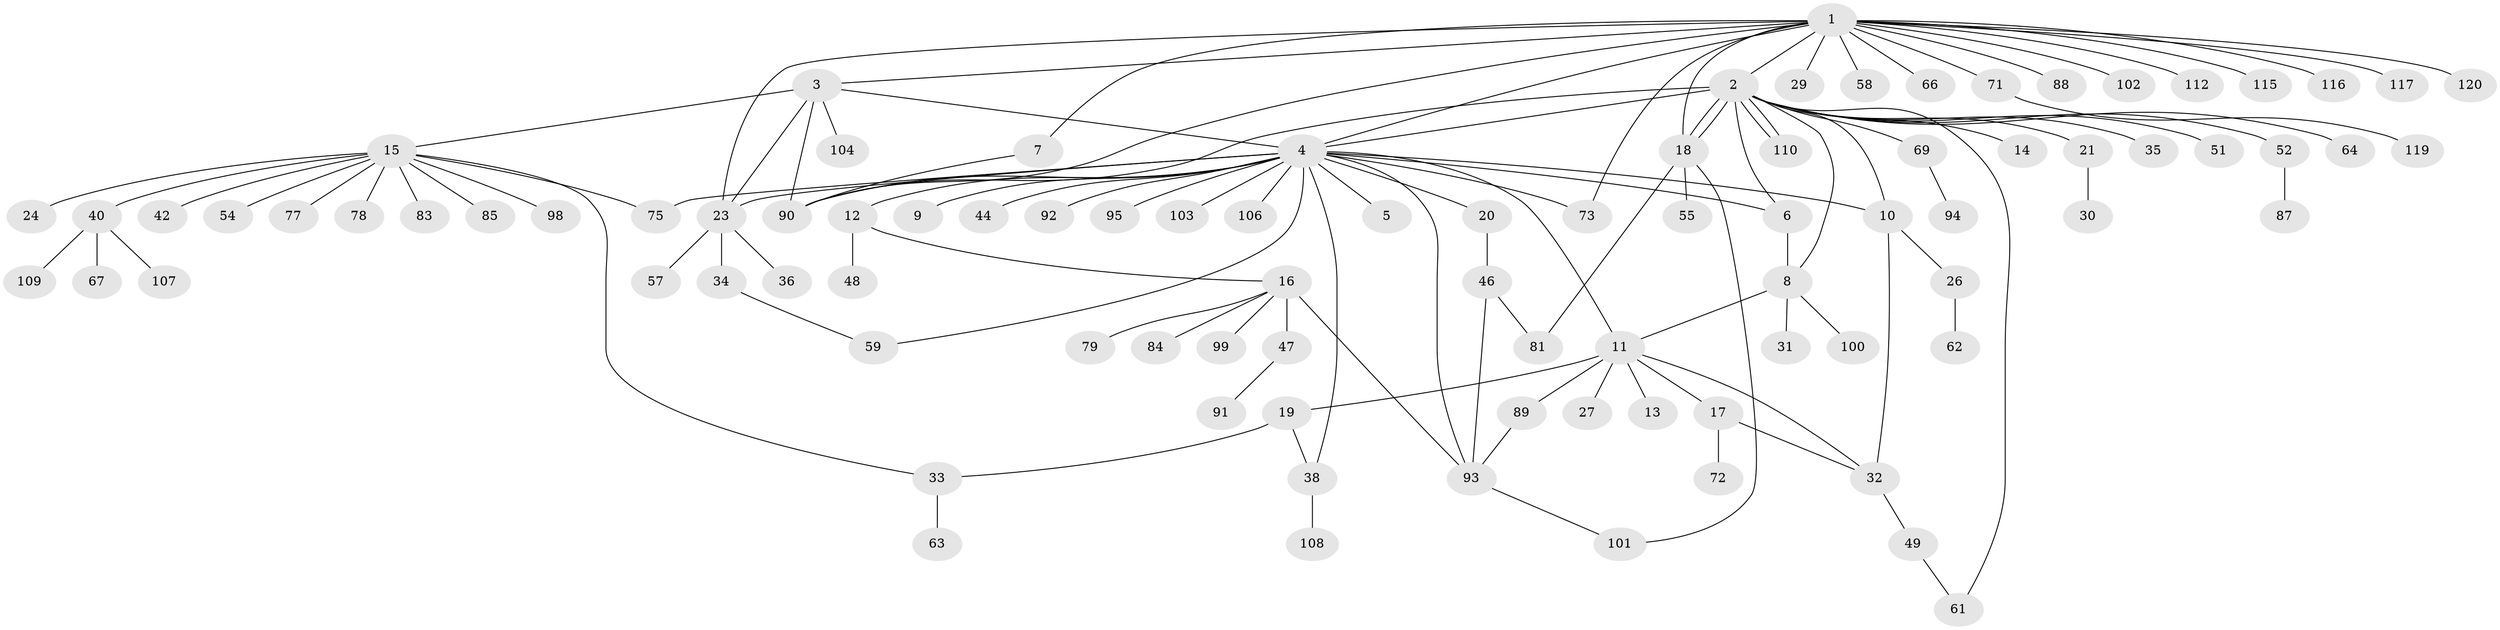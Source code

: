 // Generated by graph-tools (version 1.1) at 2025/51/02/27/25 19:51:54]
// undirected, 93 vertices, 120 edges
graph export_dot {
graph [start="1"]
  node [color=gray90,style=filled];
  1 [super="+45"];
  2 [super="+41"];
  3;
  4 [super="+65"];
  5;
  6 [super="+39"];
  7;
  8 [super="+22"];
  9;
  10 [super="+80"];
  11 [super="+74"];
  12 [super="+70"];
  13;
  14;
  15 [super="+25"];
  16 [super="+43"];
  17 [super="+37"];
  18 [super="+76"];
  19 [super="+56"];
  20 [super="+111"];
  21;
  23 [super="+28"];
  24;
  26;
  27 [super="+68"];
  29;
  30;
  31 [super="+86"];
  32;
  33 [super="+53"];
  34;
  35;
  36;
  38;
  40;
  42;
  44;
  46 [super="+60"];
  47 [super="+50"];
  48 [super="+113"];
  49;
  51;
  52 [super="+82"];
  54;
  55;
  57 [super="+118"];
  58;
  59 [super="+96"];
  61;
  62;
  63;
  64;
  66;
  67;
  69;
  71;
  72;
  73;
  75;
  77;
  78;
  79;
  81;
  83;
  84;
  85;
  87;
  88;
  89;
  90 [super="+114"];
  91;
  92;
  93 [super="+97"];
  94;
  95;
  98;
  99;
  100;
  101 [super="+105"];
  102;
  103;
  104;
  106;
  107;
  108;
  109;
  110;
  112;
  115;
  116;
  117;
  119;
  120;
  1 -- 2;
  1 -- 3;
  1 -- 4 [weight=2];
  1 -- 7;
  1 -- 18;
  1 -- 23;
  1 -- 29;
  1 -- 73;
  1 -- 88;
  1 -- 102;
  1 -- 112;
  1 -- 115;
  1 -- 116;
  1 -- 117;
  1 -- 120;
  1 -- 66;
  1 -- 71;
  1 -- 58;
  1 -- 90;
  2 -- 6;
  2 -- 8;
  2 -- 14;
  2 -- 18;
  2 -- 18;
  2 -- 21;
  2 -- 35;
  2 -- 52;
  2 -- 61;
  2 -- 64;
  2 -- 69;
  2 -- 90 [weight=2];
  2 -- 110;
  2 -- 110;
  2 -- 51;
  2 -- 10;
  2 -- 4;
  3 -- 4;
  3 -- 15;
  3 -- 23;
  3 -- 104;
  3 -- 90;
  4 -- 5;
  4 -- 6;
  4 -- 9;
  4 -- 10;
  4 -- 11;
  4 -- 12;
  4 -- 20;
  4 -- 23;
  4 -- 44;
  4 -- 59;
  4 -- 75;
  4 -- 90;
  4 -- 92;
  4 -- 95;
  4 -- 103;
  4 -- 106;
  4 -- 38;
  4 -- 73;
  4 -- 93;
  6 -- 8;
  7 -- 90;
  8 -- 11;
  8 -- 31;
  8 -- 100;
  10 -- 26;
  10 -- 32;
  11 -- 13;
  11 -- 17;
  11 -- 19;
  11 -- 27;
  11 -- 32;
  11 -- 89;
  12 -- 16;
  12 -- 48;
  15 -- 24;
  15 -- 33;
  15 -- 98;
  15 -- 40;
  15 -- 42;
  15 -- 75;
  15 -- 77;
  15 -- 78;
  15 -- 83;
  15 -- 85;
  15 -- 54;
  16 -- 84;
  16 -- 47;
  16 -- 99;
  16 -- 93;
  16 -- 79;
  17 -- 32;
  17 -- 72;
  18 -- 55;
  18 -- 81;
  18 -- 101;
  19 -- 38;
  19 -- 33;
  20 -- 46;
  21 -- 30;
  23 -- 57;
  23 -- 34;
  23 -- 36;
  26 -- 62;
  32 -- 49;
  33 -- 63;
  34 -- 59;
  38 -- 108;
  40 -- 67;
  40 -- 107;
  40 -- 109;
  46 -- 81;
  46 -- 93;
  47 -- 91;
  49 -- 61;
  52 -- 87;
  69 -- 94;
  71 -- 119;
  89 -- 93;
  93 -- 101;
}
